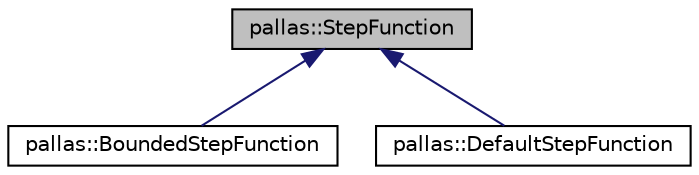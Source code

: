 digraph "pallas::StepFunction"
{
  edge [fontname="Helvetica",fontsize="10",labelfontname="Helvetica",labelfontsize="10"];
  node [fontname="Helvetica",fontsize="10",shape=record];
  Node1 [label="pallas::StepFunction",height=0.2,width=0.4,color="black", fillcolor="grey75", style="filled", fontcolor="black"];
  Node1 -> Node2 [dir="back",color="midnightblue",fontsize="10",style="solid",fontname="Helvetica"];
  Node2 [label="pallas::BoundedStepFunction",height=0.2,width=0.4,color="black", fillcolor="white", style="filled",URL="$classpallas_1_1_bounded_step_function.html",tooltip="A new candidate solution is generated between upper and lower bounds. Each degree of freedom in the c..."];
  Node1 -> Node3 [dir="back",color="midnightblue",fontsize="10",style="solid",fontname="Helvetica"];
  Node3 [label="pallas::DefaultStepFunction",height=0.2,width=0.4,color="black", fillcolor="white", style="filled",URL="$classpallas_1_1_default_step_function.html",tooltip="Simple candidate generator that modifies the input by a random amount between +/- step_size..."];
}
